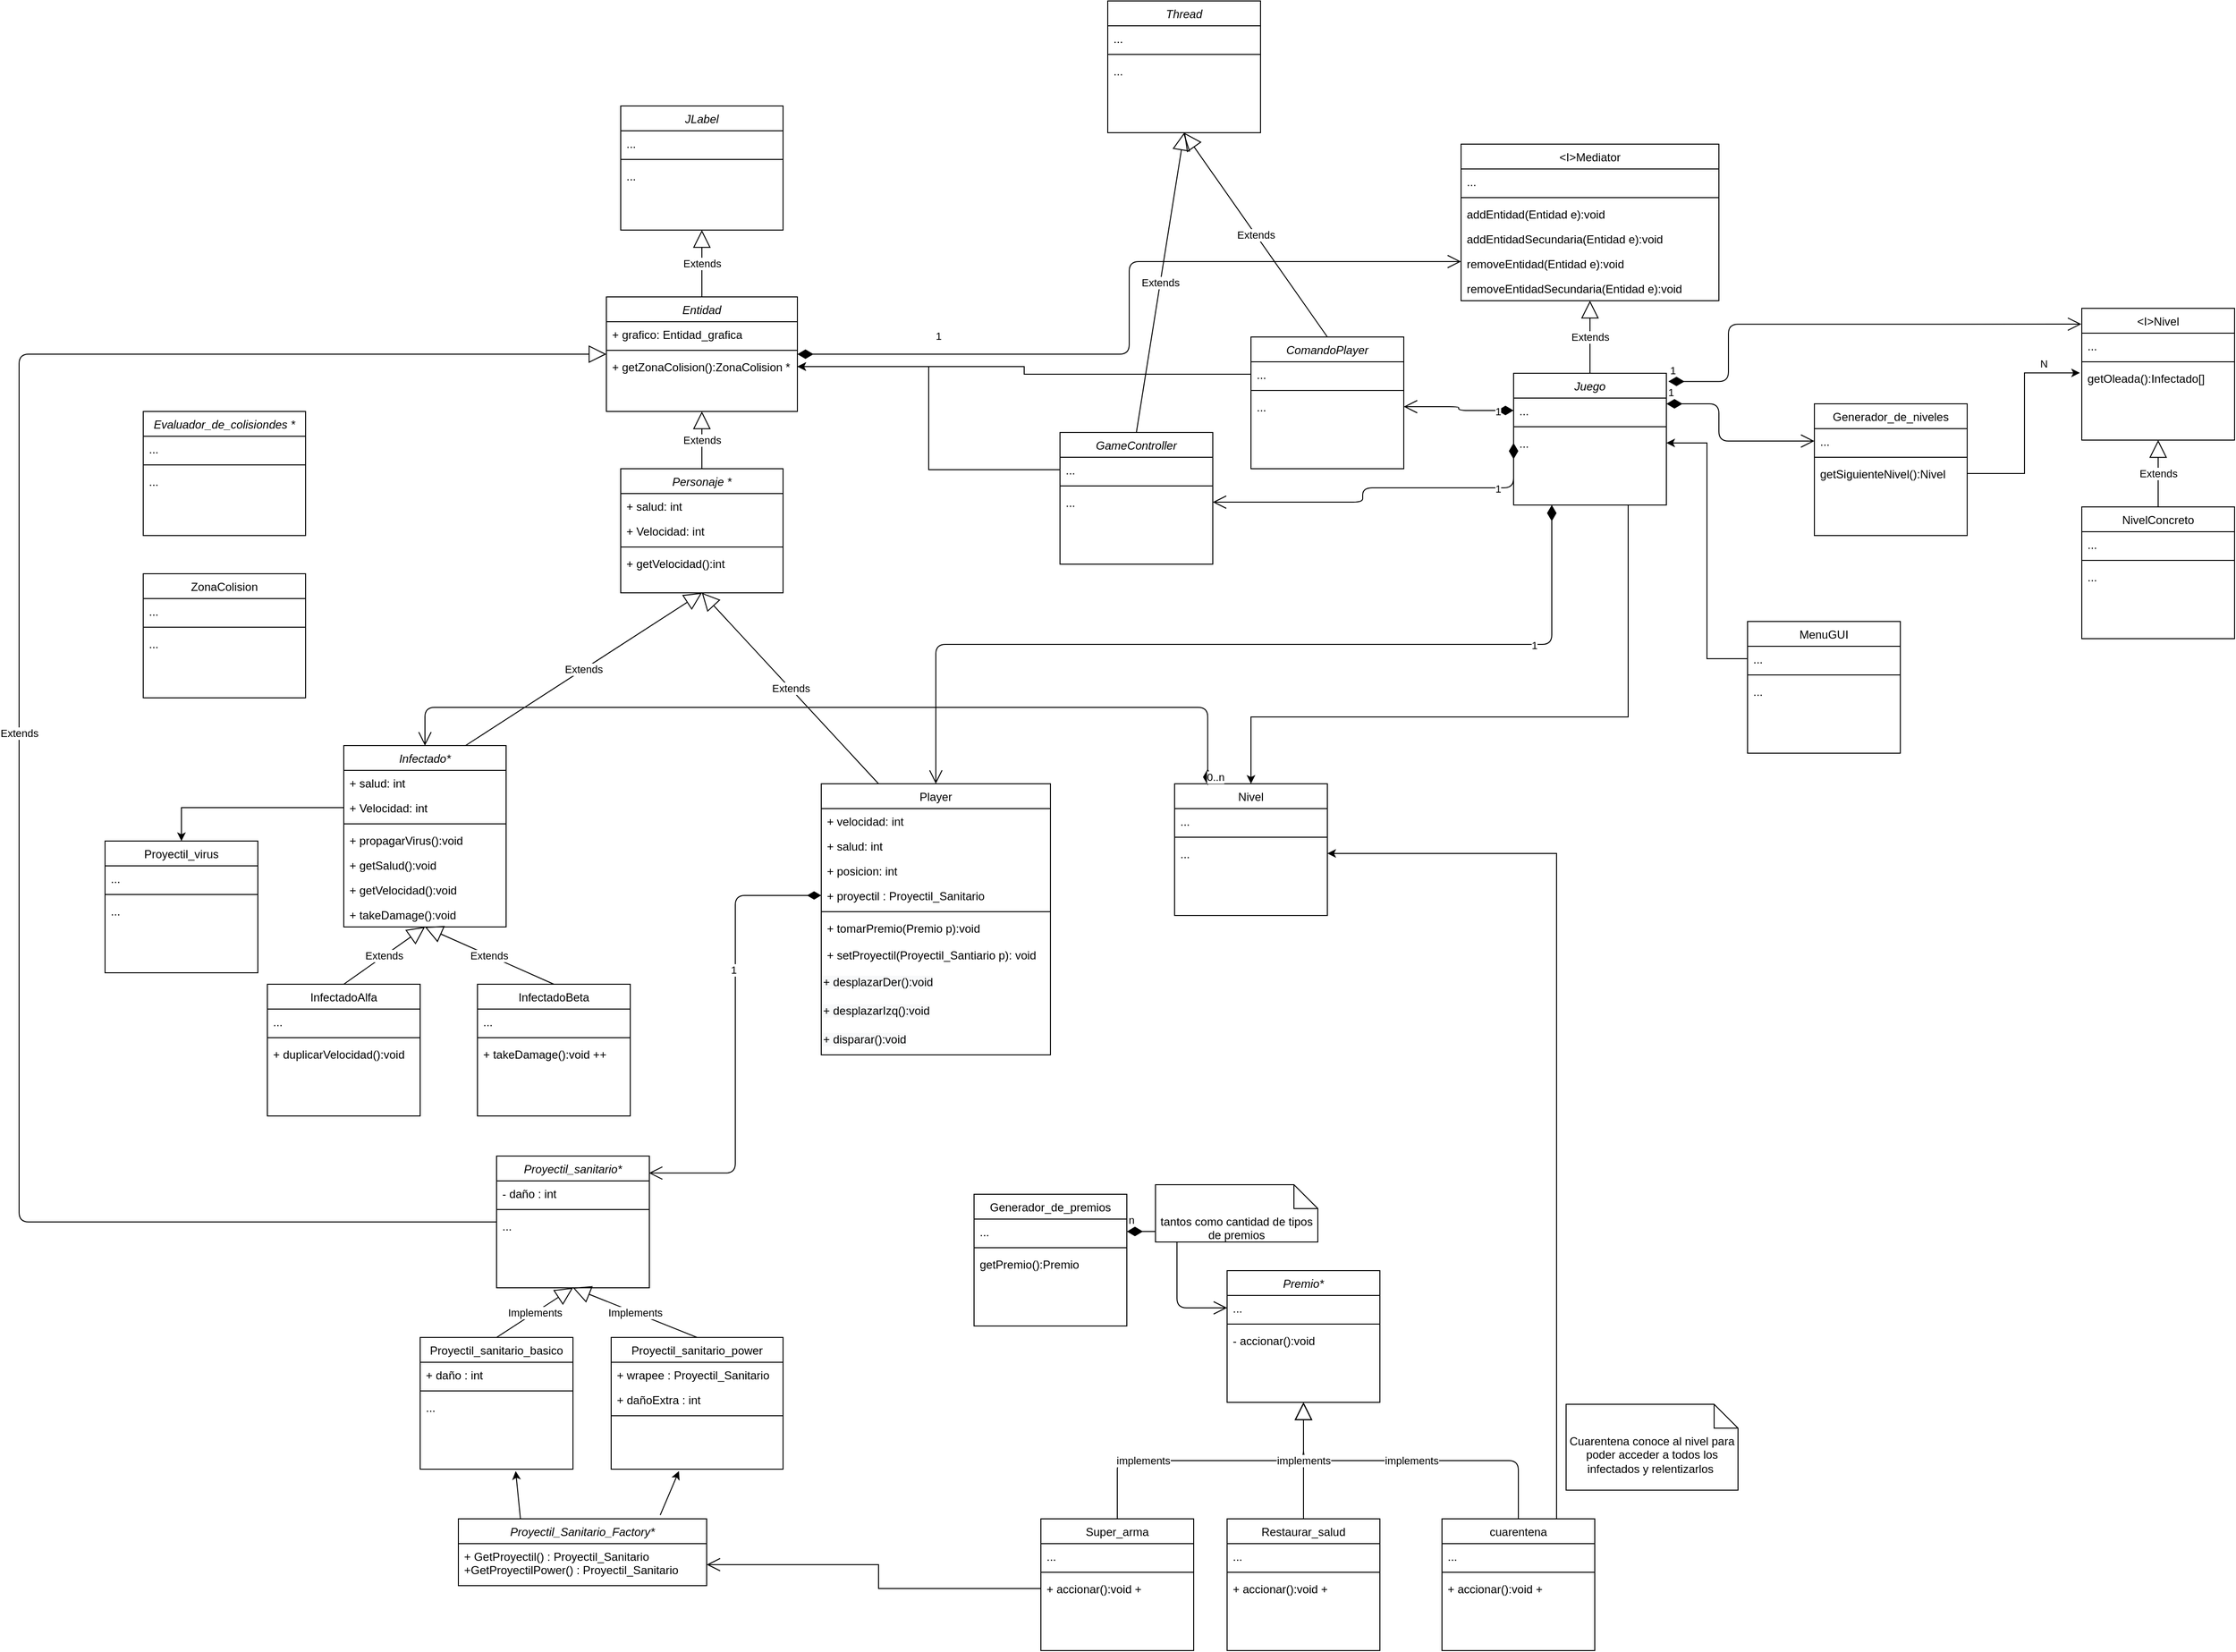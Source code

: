 <mxfile version="13.10.1" type="device"><diagram id="C5RBs43oDa-KdzZeNtuy" name="Page-1"><mxGraphModel dx="3006" dy="1979" grid="1" gridSize="10" guides="1" tooltips="1" connect="1" arrows="1" fold="1" page="1" pageScale="1" pageWidth="827" pageHeight="1169" math="0" shadow="0"><root><mxCell id="WIyWlLk6GJQsqaUBKTNV-0"/><mxCell id="WIyWlLk6GJQsqaUBKTNV-1" parent="WIyWlLk6GJQsqaUBKTNV-0"/><mxCell id="zkfFHV4jXpPFQw0GAbJ--0" value="Nivel" style="swimlane;fontStyle=0;align=center;verticalAlign=top;childLayout=stackLayout;horizontal=1;startSize=26;horizontalStack=0;resizeParent=1;resizeLast=0;collapsible=1;marginBottom=0;rounded=0;shadow=0;strokeWidth=1;" parent="WIyWlLk6GJQsqaUBKTNV-1" vertex="1"><mxGeometry x="30" y="230" width="160" height="138" as="geometry"><mxRectangle x="230" y="140" width="160" height="26" as="alternateBounds"/></mxGeometry></mxCell><mxCell id="zkfFHV4jXpPFQw0GAbJ--1" value="..." style="text;align=left;verticalAlign=top;spacingLeft=4;spacingRight=4;overflow=hidden;rotatable=0;points=[[0,0.5],[1,0.5]];portConstraint=eastwest;" parent="zkfFHV4jXpPFQw0GAbJ--0" vertex="1"><mxGeometry y="26" width="160" height="26" as="geometry"/></mxCell><mxCell id="zkfFHV4jXpPFQw0GAbJ--4" value="" style="line;html=1;strokeWidth=1;align=left;verticalAlign=middle;spacingTop=-1;spacingLeft=3;spacingRight=3;rotatable=0;labelPosition=right;points=[];portConstraint=eastwest;" parent="zkfFHV4jXpPFQw0GAbJ--0" vertex="1"><mxGeometry y="52" width="160" height="8" as="geometry"/></mxCell><mxCell id="zkfFHV4jXpPFQw0GAbJ--5" value="..." style="text;align=left;verticalAlign=top;spacingLeft=4;spacingRight=4;overflow=hidden;rotatable=0;points=[[0,0.5],[1,0.5]];portConstraint=eastwest;" parent="zkfFHV4jXpPFQw0GAbJ--0" vertex="1"><mxGeometry y="60" width="160" height="26" as="geometry"/></mxCell><mxCell id="W3tgVCBDh8bbt_r1C4qq-0" value="MenuGUI" style="swimlane;fontStyle=0;align=center;verticalAlign=top;childLayout=stackLayout;horizontal=1;startSize=26;horizontalStack=0;resizeParent=1;resizeLast=0;collapsible=1;marginBottom=0;rounded=0;shadow=0;strokeWidth=1;" parent="WIyWlLk6GJQsqaUBKTNV-1" vertex="1"><mxGeometry x="630" y="60" width="160" height="138" as="geometry"><mxRectangle x="230" y="140" width="160" height="26" as="alternateBounds"/></mxGeometry></mxCell><mxCell id="W3tgVCBDh8bbt_r1C4qq-1" value="..." style="text;align=left;verticalAlign=top;spacingLeft=4;spacingRight=4;overflow=hidden;rotatable=0;points=[[0,0.5],[1,0.5]];portConstraint=eastwest;" parent="W3tgVCBDh8bbt_r1C4qq-0" vertex="1"><mxGeometry y="26" width="160" height="26" as="geometry"/></mxCell><mxCell id="W3tgVCBDh8bbt_r1C4qq-2" value="" style="line;html=1;strokeWidth=1;align=left;verticalAlign=middle;spacingTop=-1;spacingLeft=3;spacingRight=3;rotatable=0;labelPosition=right;points=[];portConstraint=eastwest;" parent="W3tgVCBDh8bbt_r1C4qq-0" vertex="1"><mxGeometry y="52" width="160" height="8" as="geometry"/></mxCell><mxCell id="W3tgVCBDh8bbt_r1C4qq-3" value="..." style="text;align=left;verticalAlign=top;spacingLeft=4;spacingRight=4;overflow=hidden;rotatable=0;points=[[0,0.5],[1,0.5]];portConstraint=eastwest;" parent="W3tgVCBDh8bbt_r1C4qq-0" vertex="1"><mxGeometry y="60" width="160" height="26" as="geometry"/></mxCell><mxCell id="W3tgVCBDh8bbt_r1C4qq-4" value="Infectado*" style="swimlane;fontStyle=2;align=center;verticalAlign=top;childLayout=stackLayout;horizontal=1;startSize=26;horizontalStack=0;resizeParent=1;resizeLast=0;collapsible=1;marginBottom=0;rounded=0;shadow=0;strokeWidth=1;" parent="WIyWlLk6GJQsqaUBKTNV-1" vertex="1"><mxGeometry x="-840" y="190" width="170" height="190" as="geometry"><mxRectangle x="230" y="140" width="160" height="26" as="alternateBounds"/></mxGeometry></mxCell><mxCell id="W3tgVCBDh8bbt_r1C4qq-5" value="+ salud: int" style="text;align=left;verticalAlign=top;spacingLeft=4;spacingRight=4;overflow=hidden;rotatable=0;points=[[0,0.5],[1,0.5]];portConstraint=eastwest;" parent="W3tgVCBDh8bbt_r1C4qq-4" vertex="1"><mxGeometry y="26" width="170" height="26" as="geometry"/></mxCell><mxCell id="W3tgVCBDh8bbt_r1C4qq-21" value="+ Velocidad: int" style="text;align=left;verticalAlign=top;spacingLeft=4;spacingRight=4;overflow=hidden;rotatable=0;points=[[0,0.5],[1,0.5]];portConstraint=eastwest;" parent="W3tgVCBDh8bbt_r1C4qq-4" vertex="1"><mxGeometry y="52" width="170" height="26" as="geometry"/></mxCell><mxCell id="W3tgVCBDh8bbt_r1C4qq-6" value="" style="line;html=1;strokeWidth=1;align=left;verticalAlign=middle;spacingTop=-1;spacingLeft=3;spacingRight=3;rotatable=0;labelPosition=right;points=[];portConstraint=eastwest;" parent="W3tgVCBDh8bbt_r1C4qq-4" vertex="1"><mxGeometry y="78" width="170" height="8" as="geometry"/></mxCell><mxCell id="W3tgVCBDh8bbt_r1C4qq-20" value="+ propagarVirus():void" style="text;align=left;verticalAlign=top;spacingLeft=4;spacingRight=4;overflow=hidden;rotatable=0;points=[[0,0.5],[1,0.5]];portConstraint=eastwest;" parent="W3tgVCBDh8bbt_r1C4qq-4" vertex="1"><mxGeometry y="86" width="170" height="26" as="geometry"/></mxCell><mxCell id="W3tgVCBDh8bbt_r1C4qq-22" value="+ getSalud():void" style="text;align=left;verticalAlign=top;spacingLeft=4;spacingRight=4;overflow=hidden;rotatable=0;points=[[0,0.5],[1,0.5]];portConstraint=eastwest;" parent="W3tgVCBDh8bbt_r1C4qq-4" vertex="1"><mxGeometry y="112" width="170" height="26" as="geometry"/></mxCell><mxCell id="W3tgVCBDh8bbt_r1C4qq-23" value="+ getVelocidad():void" style="text;align=left;verticalAlign=top;spacingLeft=4;spacingRight=4;overflow=hidden;rotatable=0;points=[[0,0.5],[1,0.5]];portConstraint=eastwest;" parent="W3tgVCBDh8bbt_r1C4qq-4" vertex="1"><mxGeometry y="138" width="170" height="26" as="geometry"/></mxCell><mxCell id="W3tgVCBDh8bbt_r1C4qq-25" value="+ takeDamage():void" style="text;align=left;verticalAlign=top;spacingLeft=4;spacingRight=4;overflow=hidden;rotatable=0;points=[[0,0.5],[1,0.5]];portConstraint=eastwest;" parent="W3tgVCBDh8bbt_r1C4qq-4" vertex="1"><mxGeometry y="164" width="170" height="26" as="geometry"/></mxCell><mxCell id="W3tgVCBDh8bbt_r1C4qq-8" value="InfectadoAlfa" style="swimlane;fontStyle=0;align=center;verticalAlign=top;childLayout=stackLayout;horizontal=1;startSize=26;horizontalStack=0;resizeParent=1;resizeLast=0;collapsible=1;marginBottom=0;rounded=0;shadow=0;strokeWidth=1;" parent="WIyWlLk6GJQsqaUBKTNV-1" vertex="1"><mxGeometry x="-920" y="440" width="160" height="138" as="geometry"><mxRectangle x="230" y="140" width="160" height="26" as="alternateBounds"/></mxGeometry></mxCell><mxCell id="W3tgVCBDh8bbt_r1C4qq-9" value="..." style="text;align=left;verticalAlign=top;spacingLeft=4;spacingRight=4;overflow=hidden;rotatable=0;points=[[0,0.5],[1,0.5]];portConstraint=eastwest;" parent="W3tgVCBDh8bbt_r1C4qq-8" vertex="1"><mxGeometry y="26" width="160" height="26" as="geometry"/></mxCell><mxCell id="W3tgVCBDh8bbt_r1C4qq-10" value="" style="line;html=1;strokeWidth=1;align=left;verticalAlign=middle;spacingTop=-1;spacingLeft=3;spacingRight=3;rotatable=0;labelPosition=right;points=[];portConstraint=eastwest;" parent="W3tgVCBDh8bbt_r1C4qq-8" vertex="1"><mxGeometry y="52" width="160" height="8" as="geometry"/></mxCell><mxCell id="W3tgVCBDh8bbt_r1C4qq-11" value="+ duplicarVelocidad():void" style="text;align=left;verticalAlign=top;spacingLeft=4;spacingRight=4;overflow=hidden;rotatable=0;points=[[0,0.5],[1,0.5]];portConstraint=eastwest;" parent="W3tgVCBDh8bbt_r1C4qq-8" vertex="1"><mxGeometry y="60" width="160" height="26" as="geometry"/></mxCell><mxCell id="W3tgVCBDh8bbt_r1C4qq-12" value="Extends" style="endArrow=block;endSize=16;endFill=0;html=1;exitX=0.5;exitY=0;exitDx=0;exitDy=0;entryX=0.5;entryY=1;entryDx=0;entryDy=0;" parent="WIyWlLk6GJQsqaUBKTNV-1" source="W3tgVCBDh8bbt_r1C4qq-8" target="W3tgVCBDh8bbt_r1C4qq-4" edge="1"><mxGeometry width="160" relative="1" as="geometry"><mxPoint x="-900" y="450" as="sourcePoint"/><mxPoint x="-740" y="450" as="targetPoint"/></mxGeometry></mxCell><mxCell id="W3tgVCBDh8bbt_r1C4qq-13" value="InfectadoBeta" style="swimlane;fontStyle=0;align=center;verticalAlign=top;childLayout=stackLayout;horizontal=1;startSize=26;horizontalStack=0;resizeParent=1;resizeLast=0;collapsible=1;marginBottom=0;rounded=0;shadow=0;strokeWidth=1;" parent="WIyWlLk6GJQsqaUBKTNV-1" vertex="1"><mxGeometry x="-700" y="440" width="160" height="138" as="geometry"><mxRectangle x="230" y="140" width="160" height="26" as="alternateBounds"/></mxGeometry></mxCell><mxCell id="W3tgVCBDh8bbt_r1C4qq-14" value="..." style="text;align=left;verticalAlign=top;spacingLeft=4;spacingRight=4;overflow=hidden;rotatable=0;points=[[0,0.5],[1,0.5]];portConstraint=eastwest;" parent="W3tgVCBDh8bbt_r1C4qq-13" vertex="1"><mxGeometry y="26" width="160" height="26" as="geometry"/></mxCell><mxCell id="W3tgVCBDh8bbt_r1C4qq-15" value="" style="line;html=1;strokeWidth=1;align=left;verticalAlign=middle;spacingTop=-1;spacingLeft=3;spacingRight=3;rotatable=0;labelPosition=right;points=[];portConstraint=eastwest;" parent="W3tgVCBDh8bbt_r1C4qq-13" vertex="1"><mxGeometry y="52" width="160" height="8" as="geometry"/></mxCell><mxCell id="W3tgVCBDh8bbt_r1C4qq-26" value="+ takeDamage():void ++" style="text;align=left;verticalAlign=top;spacingLeft=4;spacingRight=4;overflow=hidden;rotatable=0;points=[[0,0.5],[1,0.5]];portConstraint=eastwest;" parent="W3tgVCBDh8bbt_r1C4qq-13" vertex="1"><mxGeometry y="60" width="160" height="26" as="geometry"/></mxCell><mxCell id="W3tgVCBDh8bbt_r1C4qq-18" value="Extends" style="endArrow=block;endSize=16;endFill=0;html=1;exitX=0.5;exitY=0;exitDx=0;exitDy=0;entryX=0.5;entryY=1;entryDx=0;entryDy=0;" parent="WIyWlLk6GJQsqaUBKTNV-1" source="W3tgVCBDh8bbt_r1C4qq-13" target="W3tgVCBDh8bbt_r1C4qq-4" edge="1"><mxGeometry width="160" relative="1" as="geometry"><mxPoint x="-830" y="450" as="sourcePoint"/><mxPoint x="-600" y="300" as="targetPoint"/></mxGeometry></mxCell><mxCell id="W3tgVCBDh8bbt_r1C4qq-19" value="0..n" style="endArrow=open;html=1;endSize=12;startArrow=diamondThin;startSize=14;startFill=1;edgeStyle=orthogonalEdgeStyle;align=left;verticalAlign=bottom;exitX=0.217;exitY=0.011;exitDx=0;exitDy=0;exitPerimeter=0;" parent="WIyWlLk6GJQsqaUBKTNV-1" source="zkfFHV4jXpPFQw0GAbJ--0" target="W3tgVCBDh8bbt_r1C4qq-4" edge="1"><mxGeometry x="-1" y="3" relative="1" as="geometry"><mxPoint x="100" y="380" as="sourcePoint"/><mxPoint x="260" y="380" as="targetPoint"/><Array as="points"><mxPoint x="65" y="150"/><mxPoint x="-755" y="150"/></Array></mxGeometry></mxCell><mxCell id="W3tgVCBDh8bbt_r1C4qq-28" value="Player" style="swimlane;fontStyle=0;align=center;verticalAlign=top;childLayout=stackLayout;horizontal=1;startSize=26;horizontalStack=0;resizeParent=1;resizeLast=0;collapsible=1;marginBottom=0;rounded=0;shadow=0;strokeWidth=1;" parent="WIyWlLk6GJQsqaUBKTNV-1" vertex="1"><mxGeometry x="-340" y="230" width="240" height="284" as="geometry"><mxRectangle x="230" y="140" width="160" height="26" as="alternateBounds"/></mxGeometry></mxCell><mxCell id="W3tgVCBDh8bbt_r1C4qq-54" value="+ velocidad: int" style="text;align=left;verticalAlign=top;spacingLeft=4;spacingRight=4;overflow=hidden;rotatable=0;points=[[0,0.5],[1,0.5]];portConstraint=eastwest;" parent="W3tgVCBDh8bbt_r1C4qq-28" vertex="1"><mxGeometry y="26" width="240" height="26" as="geometry"/></mxCell><mxCell id="W3tgVCBDh8bbt_r1C4qq-29" value="+ salud: int" style="text;align=left;verticalAlign=top;spacingLeft=4;spacingRight=4;overflow=hidden;rotatable=0;points=[[0,0.5],[1,0.5]];portConstraint=eastwest;" parent="W3tgVCBDh8bbt_r1C4qq-28" vertex="1"><mxGeometry y="52" width="240" height="26" as="geometry"/></mxCell><mxCell id="W3tgVCBDh8bbt_r1C4qq-95" value="+ posicion: int" style="text;align=left;verticalAlign=top;spacingLeft=4;spacingRight=4;overflow=hidden;rotatable=0;points=[[0,0.5],[1,0.5]];portConstraint=eastwest;" parent="W3tgVCBDh8bbt_r1C4qq-28" vertex="1"><mxGeometry y="78" width="240" height="26" as="geometry"/></mxCell><mxCell id="y23mYJYSu1x8kUyQ2OFH-6" value="+ proyectil : Proyectil_Sanitario" style="text;align=left;verticalAlign=top;spacingLeft=4;spacingRight=4;overflow=hidden;rotatable=0;points=[[0,0.5],[1,0.5]];portConstraint=eastwest;" parent="W3tgVCBDh8bbt_r1C4qq-28" vertex="1"><mxGeometry y="104" width="240" height="26" as="geometry"/></mxCell><mxCell id="W3tgVCBDh8bbt_r1C4qq-30" value="" style="line;html=1;strokeWidth=1;align=left;verticalAlign=middle;spacingTop=-1;spacingLeft=3;spacingRight=3;rotatable=0;labelPosition=right;points=[];portConstraint=eastwest;" parent="W3tgVCBDh8bbt_r1C4qq-28" vertex="1"><mxGeometry y="130" width="240" height="8" as="geometry"/></mxCell><mxCell id="W3tgVCBDh8bbt_r1C4qq-31" value="+ tomarPremio(Premio p):void&#10;" style="text;align=left;verticalAlign=top;spacingLeft=4;spacingRight=4;overflow=hidden;rotatable=0;points=[[0,0.5],[1,0.5]];portConstraint=eastwest;" parent="W3tgVCBDh8bbt_r1C4qq-28" vertex="1"><mxGeometry y="138" width="240" height="28" as="geometry"/></mxCell><mxCell id="y23mYJYSu1x8kUyQ2OFH-17" value="+ setProyectil(Proyectil_Santiario p): void" style="text;align=left;verticalAlign=top;spacingLeft=4;spacingRight=4;overflow=hidden;rotatable=0;points=[[0,0.5],[1,0.5]];portConstraint=eastwest;" parent="W3tgVCBDh8bbt_r1C4qq-28" vertex="1"><mxGeometry y="166" width="240" height="28" as="geometry"/></mxCell><mxCell id="W3tgVCBDh8bbt_r1C4qq-97" value="&lt;span style=&quot;color: rgb(0 , 0 , 0) ; font-family: &amp;#34;helvetica&amp;#34; ; font-size: 12px ; font-style: normal ; font-weight: 400 ; letter-spacing: normal ; text-align: left ; text-indent: 0px ; text-transform: none ; word-spacing: 0px ; background-color: rgb(248 , 249 , 250) ; display: inline ; float: none&quot;&gt;+ desplazarDer():void&lt;/span&gt;" style="text;whiteSpace=wrap;html=1;" parent="W3tgVCBDh8bbt_r1C4qq-28" vertex="1"><mxGeometry y="194" width="240" height="30" as="geometry"/></mxCell><mxCell id="W3tgVCBDh8bbt_r1C4qq-96" value="&lt;meta charset=&quot;utf-8&quot;&gt;&lt;span style=&quot;color: rgb(0, 0, 0); font-family: helvetica; font-size: 12px; font-style: normal; font-weight: 400; letter-spacing: normal; text-align: left; text-indent: 0px; text-transform: none; word-spacing: 0px; background-color: rgb(248, 249, 250); display: inline; float: none;&quot;&gt;+ desplazarIzq():void&lt;/span&gt;" style="text;whiteSpace=wrap;html=1;" parent="W3tgVCBDh8bbt_r1C4qq-28" vertex="1"><mxGeometry y="224" width="240" height="30" as="geometry"/></mxCell><mxCell id="W3tgVCBDh8bbt_r1C4qq-98" value="&lt;span style=&quot;color: rgb(0 , 0 , 0) ; font-family: &amp;#34;helvetica&amp;#34; ; font-size: 12px ; font-style: normal ; font-weight: 400 ; letter-spacing: normal ; text-align: left ; text-indent: 0px ; text-transform: none ; word-spacing: 0px ; background-color: rgb(248 , 249 , 250) ; display: inline ; float: none&quot;&gt;+ disparar():void&lt;/span&gt;" style="text;whiteSpace=wrap;html=1;" parent="W3tgVCBDh8bbt_r1C4qq-28" vertex="1"><mxGeometry y="254" width="240" height="30" as="geometry"/></mxCell><mxCell id="W3tgVCBDh8bbt_r1C4qq-32" value="Proyectil_virus" style="swimlane;fontStyle=0;align=center;verticalAlign=top;childLayout=stackLayout;horizontal=1;startSize=26;horizontalStack=0;resizeParent=1;resizeLast=0;collapsible=1;marginBottom=0;rounded=0;shadow=0;strokeWidth=1;" parent="WIyWlLk6GJQsqaUBKTNV-1" vertex="1"><mxGeometry x="-1090" y="290" width="160" height="138" as="geometry"><mxRectangle x="230" y="140" width="160" height="26" as="alternateBounds"/></mxGeometry></mxCell><mxCell id="W3tgVCBDh8bbt_r1C4qq-33" value="..." style="text;align=left;verticalAlign=top;spacingLeft=4;spacingRight=4;overflow=hidden;rotatable=0;points=[[0,0.5],[1,0.5]];portConstraint=eastwest;" parent="W3tgVCBDh8bbt_r1C4qq-32" vertex="1"><mxGeometry y="26" width="160" height="26" as="geometry"/></mxCell><mxCell id="W3tgVCBDh8bbt_r1C4qq-34" value="" style="line;html=1;strokeWidth=1;align=left;verticalAlign=middle;spacingTop=-1;spacingLeft=3;spacingRight=3;rotatable=0;labelPosition=right;points=[];portConstraint=eastwest;" parent="W3tgVCBDh8bbt_r1C4qq-32" vertex="1"><mxGeometry y="52" width="160" height="8" as="geometry"/></mxCell><mxCell id="W3tgVCBDh8bbt_r1C4qq-35" value="..." style="text;align=left;verticalAlign=top;spacingLeft=4;spacingRight=4;overflow=hidden;rotatable=0;points=[[0,0.5],[1,0.5]];portConstraint=eastwest;" parent="W3tgVCBDh8bbt_r1C4qq-32" vertex="1"><mxGeometry y="60" width="160" height="26" as="geometry"/></mxCell><mxCell id="W3tgVCBDh8bbt_r1C4qq-37" style="edgeStyle=orthogonalEdgeStyle;rounded=0;orthogonalLoop=1;jettySize=auto;html=1;" parent="WIyWlLk6GJQsqaUBKTNV-1" source="W3tgVCBDh8bbt_r1C4qq-21" target="W3tgVCBDh8bbt_r1C4qq-32" edge="1"><mxGeometry relative="1" as="geometry"/></mxCell><mxCell id="W3tgVCBDh8bbt_r1C4qq-38" value="Proyectil_sanitario*" style="swimlane;fontStyle=2;align=center;verticalAlign=top;childLayout=stackLayout;horizontal=1;startSize=26;horizontalStack=0;resizeParent=1;resizeLast=0;collapsible=1;marginBottom=0;rounded=0;shadow=0;strokeWidth=1;" parent="WIyWlLk6GJQsqaUBKTNV-1" vertex="1"><mxGeometry x="-680" y="620" width="160" height="138" as="geometry"><mxRectangle x="230" y="140" width="160" height="26" as="alternateBounds"/></mxGeometry></mxCell><mxCell id="W3tgVCBDh8bbt_r1C4qq-39" value="- daño : int" style="text;align=left;verticalAlign=top;spacingLeft=4;spacingRight=4;overflow=hidden;rotatable=0;points=[[0,0.5],[1,0.5]];portConstraint=eastwest;" parent="W3tgVCBDh8bbt_r1C4qq-38" vertex="1"><mxGeometry y="26" width="160" height="26" as="geometry"/></mxCell><mxCell id="W3tgVCBDh8bbt_r1C4qq-40" value="" style="line;html=1;strokeWidth=1;align=left;verticalAlign=middle;spacingTop=-1;spacingLeft=3;spacingRight=3;rotatable=0;labelPosition=right;points=[];portConstraint=eastwest;" parent="W3tgVCBDh8bbt_r1C4qq-38" vertex="1"><mxGeometry y="52" width="160" height="8" as="geometry"/></mxCell><mxCell id="W3tgVCBDh8bbt_r1C4qq-41" value="..." style="text;align=left;verticalAlign=top;spacingLeft=4;spacingRight=4;overflow=hidden;rotatable=0;points=[[0,0.5],[1,0.5]];portConstraint=eastwest;" parent="W3tgVCBDh8bbt_r1C4qq-38" vertex="1"><mxGeometry y="60" width="160" height="26" as="geometry"/></mxCell><mxCell id="W3tgVCBDh8bbt_r1C4qq-43" value="Proyectil_sanitario_basico" style="swimlane;fontStyle=0;align=center;verticalAlign=top;childLayout=stackLayout;horizontal=1;startSize=26;horizontalStack=0;resizeParent=1;resizeLast=0;collapsible=1;marginBottom=0;rounded=0;shadow=0;strokeWidth=1;" parent="WIyWlLk6GJQsqaUBKTNV-1" vertex="1"><mxGeometry x="-760" y="810" width="160" height="138" as="geometry"><mxRectangle x="230" y="140" width="160" height="26" as="alternateBounds"/></mxGeometry></mxCell><mxCell id="W3tgVCBDh8bbt_r1C4qq-44" value="+ daño : int" style="text;align=left;verticalAlign=top;spacingLeft=4;spacingRight=4;overflow=hidden;rotatable=0;points=[[0,0.5],[1,0.5]];portConstraint=eastwest;" parent="W3tgVCBDh8bbt_r1C4qq-43" vertex="1"><mxGeometry y="26" width="160" height="26" as="geometry"/></mxCell><mxCell id="W3tgVCBDh8bbt_r1C4qq-45" value="" style="line;html=1;strokeWidth=1;align=left;verticalAlign=middle;spacingTop=-1;spacingLeft=3;spacingRight=3;rotatable=0;labelPosition=right;points=[];portConstraint=eastwest;" parent="W3tgVCBDh8bbt_r1C4qq-43" vertex="1"><mxGeometry y="52" width="160" height="8" as="geometry"/></mxCell><mxCell id="W3tgVCBDh8bbt_r1C4qq-46" value="..." style="text;align=left;verticalAlign=top;spacingLeft=4;spacingRight=4;overflow=hidden;rotatable=0;points=[[0,0.5],[1,0.5]];portConstraint=eastwest;" parent="W3tgVCBDh8bbt_r1C4qq-43" vertex="1"><mxGeometry y="60" width="160" height="26" as="geometry"/></mxCell><mxCell id="W3tgVCBDh8bbt_r1C4qq-47" value="Proyectil_sanitario_power" style="swimlane;fontStyle=0;align=center;verticalAlign=top;childLayout=stackLayout;horizontal=1;startSize=26;horizontalStack=0;resizeParent=1;resizeLast=0;collapsible=1;marginBottom=0;rounded=0;shadow=0;strokeWidth=1;" parent="WIyWlLk6GJQsqaUBKTNV-1" vertex="1"><mxGeometry x="-560" y="810" width="180" height="138" as="geometry"><mxRectangle x="230" y="140" width="160" height="26" as="alternateBounds"/></mxGeometry></mxCell><mxCell id="W3tgVCBDh8bbt_r1C4qq-48" value="+ wrapee : Proyectil_Sanitario" style="text;align=left;verticalAlign=top;spacingLeft=4;spacingRight=4;overflow=hidden;rotatable=0;points=[[0,0.5],[1,0.5]];portConstraint=eastwest;" parent="W3tgVCBDh8bbt_r1C4qq-47" vertex="1"><mxGeometry y="26" width="180" height="26" as="geometry"/></mxCell><mxCell id="W3tgVCBDh8bbt_r1C4qq-50" value="+ dañoExtra : int" style="text;align=left;verticalAlign=top;spacingLeft=4;spacingRight=4;overflow=hidden;rotatable=0;points=[[0,0.5],[1,0.5]];portConstraint=eastwest;" parent="W3tgVCBDh8bbt_r1C4qq-47" vertex="1"><mxGeometry y="52" width="180" height="26" as="geometry"/></mxCell><mxCell id="W3tgVCBDh8bbt_r1C4qq-49" value="" style="line;html=1;strokeWidth=1;align=left;verticalAlign=middle;spacingTop=-1;spacingLeft=3;spacingRight=3;rotatable=0;labelPosition=right;points=[];portConstraint=eastwest;" parent="W3tgVCBDh8bbt_r1C4qq-47" vertex="1"><mxGeometry y="78" width="180" height="8" as="geometry"/></mxCell><mxCell id="W3tgVCBDh8bbt_r1C4qq-51" value="Implements" style="endArrow=block;endSize=16;endFill=0;html=1;exitX=0.5;exitY=0;exitDx=0;exitDy=0;entryX=0.5;entryY=1;entryDx=0;entryDy=0;" parent="WIyWlLk6GJQsqaUBKTNV-1" source="W3tgVCBDh8bbt_r1C4qq-47" target="W3tgVCBDh8bbt_r1C4qq-38" edge="1"><mxGeometry width="160" relative="1" as="geometry"><mxPoint x="-480" y="840" as="sourcePoint"/><mxPoint x="-320" y="840" as="targetPoint"/></mxGeometry></mxCell><mxCell id="W3tgVCBDh8bbt_r1C4qq-52" value="Implements" style="endArrow=block;endSize=16;endFill=0;html=1;exitX=0.5;exitY=0;exitDx=0;exitDy=0;entryX=0.5;entryY=1;entryDx=0;entryDy=0;" parent="WIyWlLk6GJQsqaUBKTNV-1" source="W3tgVCBDh8bbt_r1C4qq-43" target="W3tgVCBDh8bbt_r1C4qq-38" edge="1"><mxGeometry width="160" relative="1" as="geometry"><mxPoint x="-480" y="820" as="sourcePoint"/><mxPoint x="-490" y="1030" as="targetPoint"/></mxGeometry></mxCell><mxCell id="W3tgVCBDh8bbt_r1C4qq-55" value="1" style="endArrow=open;html=1;endSize=12;startArrow=diamondThin;startSize=14;startFill=1;edgeStyle=orthogonalEdgeStyle;align=left;verticalAlign=bottom;exitX=0.25;exitY=1;exitDx=0;exitDy=0;entryX=0.5;entryY=0;entryDx=0;entryDy=0;" parent="WIyWlLk6GJQsqaUBKTNV-1" source="W3tgVCBDh8bbt_r1C4qq-90" target="W3tgVCBDh8bbt_r1C4qq-28" edge="1"><mxGeometry x="-0.639" y="10" relative="1" as="geometry"><mxPoint x="110" y="169" as="sourcePoint"/><mxPoint x="250" y="169" as="targetPoint"/><mxPoint as="offset"/></mxGeometry></mxCell><mxCell id="W3tgVCBDh8bbt_r1C4qq-57" style="edgeStyle=orthogonalEdgeStyle;rounded=0;orthogonalLoop=1;jettySize=auto;html=1;entryX=1;entryY=0.5;entryDx=0;entryDy=0;" parent="WIyWlLk6GJQsqaUBKTNV-1" source="W3tgVCBDh8bbt_r1C4qq-1" target="W3tgVCBDh8bbt_r1C4qq-93" edge="1"><mxGeometry relative="1" as="geometry"/></mxCell><mxCell id="W3tgVCBDh8bbt_r1C4qq-58" value="Premio*" style="swimlane;fontStyle=2;align=center;verticalAlign=top;childLayout=stackLayout;horizontal=1;startSize=26;horizontalStack=0;resizeParent=1;resizeLast=0;collapsible=1;marginBottom=0;rounded=0;shadow=0;strokeWidth=1;" parent="WIyWlLk6GJQsqaUBKTNV-1" vertex="1"><mxGeometry x="85" y="740" width="160" height="138" as="geometry"><mxRectangle x="230" y="140" width="160" height="26" as="alternateBounds"/></mxGeometry></mxCell><mxCell id="W3tgVCBDh8bbt_r1C4qq-59" value="..." style="text;align=left;verticalAlign=top;spacingLeft=4;spacingRight=4;overflow=hidden;rotatable=0;points=[[0,0.5],[1,0.5]];portConstraint=eastwest;" parent="W3tgVCBDh8bbt_r1C4qq-58" vertex="1"><mxGeometry y="26" width="160" height="26" as="geometry"/></mxCell><mxCell id="W3tgVCBDh8bbt_r1C4qq-60" value="" style="line;html=1;strokeWidth=1;align=left;verticalAlign=middle;spacingTop=-1;spacingLeft=3;spacingRight=3;rotatable=0;labelPosition=right;points=[];portConstraint=eastwest;" parent="W3tgVCBDh8bbt_r1C4qq-58" vertex="1"><mxGeometry y="52" width="160" height="8" as="geometry"/></mxCell><mxCell id="W3tgVCBDh8bbt_r1C4qq-61" value="- accionar():void" style="text;align=left;verticalAlign=top;spacingLeft=4;spacingRight=4;overflow=hidden;rotatable=0;points=[[0,0.5],[1,0.5]];portConstraint=eastwest;" parent="W3tgVCBDh8bbt_r1C4qq-58" vertex="1"><mxGeometry y="60" width="160" height="26" as="geometry"/></mxCell><mxCell id="W3tgVCBDh8bbt_r1C4qq-79" style="edgeStyle=orthogonalEdgeStyle;rounded=0;orthogonalLoop=1;jettySize=auto;html=1;exitX=0.75;exitY=0;exitDx=0;exitDy=0;entryX=1;entryY=0.5;entryDx=0;entryDy=0;" parent="WIyWlLk6GJQsqaUBKTNV-1" source="W3tgVCBDh8bbt_r1C4qq-63" target="zkfFHV4jXpPFQw0GAbJ--5" edge="1"><mxGeometry relative="1" as="geometry"/></mxCell><mxCell id="W3tgVCBDh8bbt_r1C4qq-63" value="cuarentena" style="swimlane;fontStyle=0;align=center;verticalAlign=top;childLayout=stackLayout;horizontal=1;startSize=26;horizontalStack=0;resizeParent=1;resizeLast=0;collapsible=1;marginBottom=0;rounded=0;shadow=0;strokeWidth=1;" parent="WIyWlLk6GJQsqaUBKTNV-1" vertex="1"><mxGeometry x="310" y="1000" width="160" height="138" as="geometry"><mxRectangle x="230" y="140" width="160" height="26" as="alternateBounds"/></mxGeometry></mxCell><mxCell id="W3tgVCBDh8bbt_r1C4qq-64" value="..." style="text;align=left;verticalAlign=top;spacingLeft=4;spacingRight=4;overflow=hidden;rotatable=0;points=[[0,0.5],[1,0.5]];portConstraint=eastwest;" parent="W3tgVCBDh8bbt_r1C4qq-63" vertex="1"><mxGeometry y="26" width="160" height="26" as="geometry"/></mxCell><mxCell id="W3tgVCBDh8bbt_r1C4qq-65" value="" style="line;html=1;strokeWidth=1;align=left;verticalAlign=middle;spacingTop=-1;spacingLeft=3;spacingRight=3;rotatable=0;labelPosition=right;points=[];portConstraint=eastwest;" parent="W3tgVCBDh8bbt_r1C4qq-63" vertex="1"><mxGeometry y="52" width="160" height="8" as="geometry"/></mxCell><mxCell id="W3tgVCBDh8bbt_r1C4qq-82" value="+ accionar():void +" style="text;align=left;verticalAlign=top;spacingLeft=4;spacingRight=4;overflow=hidden;rotatable=0;points=[[0,0.5],[1,0.5]];portConstraint=eastwest;" parent="W3tgVCBDh8bbt_r1C4qq-63" vertex="1"><mxGeometry y="60" width="160" height="26" as="geometry"/></mxCell><mxCell id="W3tgVCBDh8bbt_r1C4qq-67" value="implements" style="endArrow=block;endSize=16;endFill=0;html=1;exitX=0.5;exitY=0;exitDx=0;exitDy=0;entryX=0.5;entryY=1;entryDx=0;entryDy=0;edgeStyle=orthogonalEdgeStyle;" parent="WIyWlLk6GJQsqaUBKTNV-1" source="W3tgVCBDh8bbt_r1C4qq-63" target="W3tgVCBDh8bbt_r1C4qq-58" edge="1"><mxGeometry width="160" relative="1" as="geometry"><mxPoint x="55" y="990" as="sourcePoint"/><mxPoint x="-55" y="938" as="targetPoint"/></mxGeometry></mxCell><mxCell id="W3tgVCBDh8bbt_r1C4qq-68" value="Super_arma" style="swimlane;fontStyle=0;align=center;verticalAlign=top;childLayout=stackLayout;horizontal=1;startSize=26;horizontalStack=0;resizeParent=1;resizeLast=0;collapsible=1;marginBottom=0;rounded=0;shadow=0;strokeWidth=1;" parent="WIyWlLk6GJQsqaUBKTNV-1" vertex="1"><mxGeometry x="-110" y="1000" width="160" height="138" as="geometry"><mxRectangle x="230" y="140" width="160" height="26" as="alternateBounds"/></mxGeometry></mxCell><mxCell id="W3tgVCBDh8bbt_r1C4qq-69" value="..." style="text;align=left;verticalAlign=top;spacingLeft=4;spacingRight=4;overflow=hidden;rotatable=0;points=[[0,0.5],[1,0.5]];portConstraint=eastwest;" parent="W3tgVCBDh8bbt_r1C4qq-68" vertex="1"><mxGeometry y="26" width="160" height="26" as="geometry"/></mxCell><mxCell id="W3tgVCBDh8bbt_r1C4qq-70" value="" style="line;html=1;strokeWidth=1;align=left;verticalAlign=middle;spacingTop=-1;spacingLeft=3;spacingRight=3;rotatable=0;labelPosition=right;points=[];portConstraint=eastwest;" parent="W3tgVCBDh8bbt_r1C4qq-68" vertex="1"><mxGeometry y="52" width="160" height="8" as="geometry"/></mxCell><mxCell id="W3tgVCBDh8bbt_r1C4qq-80" value="+ accionar():void +" style="text;align=left;verticalAlign=top;spacingLeft=4;spacingRight=4;overflow=hidden;rotatable=0;points=[[0,0.5],[1,0.5]];portConstraint=eastwest;" parent="W3tgVCBDh8bbt_r1C4qq-68" vertex="1"><mxGeometry y="60" width="160" height="26" as="geometry"/></mxCell><mxCell id="W3tgVCBDh8bbt_r1C4qq-73" value="implements" style="endArrow=block;endSize=16;endFill=0;html=1;exitX=0.5;exitY=0;exitDx=0;exitDy=0;entryX=0.5;entryY=1;entryDx=0;entryDy=0;edgeStyle=orthogonalEdgeStyle;" parent="WIyWlLk6GJQsqaUBKTNV-1" source="W3tgVCBDh8bbt_r1C4qq-68" target="W3tgVCBDh8bbt_r1C4qq-58" edge="1"><mxGeometry x="-0.444" width="160" relative="1" as="geometry"><mxPoint x="245" y="992" as="sourcePoint"/><mxPoint x="350" y="930" as="targetPoint"/><mxPoint as="offset"/></mxGeometry></mxCell><mxCell id="W3tgVCBDh8bbt_r1C4qq-74" value="Restaurar_salud" style="swimlane;fontStyle=0;align=center;verticalAlign=top;childLayout=stackLayout;horizontal=1;startSize=26;horizontalStack=0;resizeParent=1;resizeLast=0;collapsible=1;marginBottom=0;rounded=0;shadow=0;strokeWidth=1;" parent="WIyWlLk6GJQsqaUBKTNV-1" vertex="1"><mxGeometry x="85" y="1000" width="160" height="138" as="geometry"><mxRectangle x="230" y="140" width="160" height="26" as="alternateBounds"/></mxGeometry></mxCell><mxCell id="W3tgVCBDh8bbt_r1C4qq-75" value="..." style="text;align=left;verticalAlign=top;spacingLeft=4;spacingRight=4;overflow=hidden;rotatable=0;points=[[0,0.5],[1,0.5]];portConstraint=eastwest;" parent="W3tgVCBDh8bbt_r1C4qq-74" vertex="1"><mxGeometry y="26" width="160" height="26" as="geometry"/></mxCell><mxCell id="W3tgVCBDh8bbt_r1C4qq-76" value="" style="line;html=1;strokeWidth=1;align=left;verticalAlign=middle;spacingTop=-1;spacingLeft=3;spacingRight=3;rotatable=0;labelPosition=right;points=[];portConstraint=eastwest;" parent="W3tgVCBDh8bbt_r1C4qq-74" vertex="1"><mxGeometry y="52" width="160" height="8" as="geometry"/></mxCell><mxCell id="W3tgVCBDh8bbt_r1C4qq-81" value="+ accionar():void +" style="text;align=left;verticalAlign=top;spacingLeft=4;spacingRight=4;overflow=hidden;rotatable=0;points=[[0,0.5],[1,0.5]];portConstraint=eastwest;" parent="W3tgVCBDh8bbt_r1C4qq-74" vertex="1"><mxGeometry y="60" width="160" height="26" as="geometry"/></mxCell><mxCell id="W3tgVCBDh8bbt_r1C4qq-78" value="implements" style="endArrow=block;endSize=16;endFill=0;html=1;exitX=0.5;exitY=0;exitDx=0;exitDy=0;entryX=0.5;entryY=1;entryDx=0;entryDy=0;edgeStyle=orthogonalEdgeStyle;" parent="WIyWlLk6GJQsqaUBKTNV-1" source="W3tgVCBDh8bbt_r1C4qq-74" target="W3tgVCBDh8bbt_r1C4qq-58" edge="1"><mxGeometry width="160" relative="1" as="geometry"><mxPoint x="70" y="1010" as="sourcePoint"/><mxPoint x="175" y="970" as="targetPoint"/></mxGeometry></mxCell><mxCell id="W3tgVCBDh8bbt_r1C4qq-84" value="Cuarentena conoce al nivel para poder acceder a todos los infectados y relentizarlos&amp;nbsp;" style="shape=note2;boundedLbl=1;whiteSpace=wrap;html=1;size=25;verticalAlign=top;align=center;" parent="WIyWlLk6GJQsqaUBKTNV-1" vertex="1"><mxGeometry x="440" y="880" width="180" height="90" as="geometry"/></mxCell><mxCell id="W3tgVCBDh8bbt_r1C4qq-94" style="edgeStyle=orthogonalEdgeStyle;rounded=0;orthogonalLoop=1;jettySize=auto;html=1;entryX=0.5;entryY=0;entryDx=0;entryDy=0;exitX=0.75;exitY=1;exitDx=0;exitDy=0;" parent="WIyWlLk6GJQsqaUBKTNV-1" source="W3tgVCBDh8bbt_r1C4qq-90" target="zkfFHV4jXpPFQw0GAbJ--0" edge="1"><mxGeometry relative="1" as="geometry"><Array as="points"><mxPoint x="505" y="160"/><mxPoint x="110" y="160"/></Array></mxGeometry></mxCell><mxCell id="W3tgVCBDh8bbt_r1C4qq-90" value="Juego" style="swimlane;fontStyle=2;align=center;verticalAlign=top;childLayout=stackLayout;horizontal=1;startSize=26;horizontalStack=0;resizeParent=1;resizeLast=0;collapsible=1;marginBottom=0;rounded=0;shadow=0;strokeWidth=1;" parent="WIyWlLk6GJQsqaUBKTNV-1" vertex="1"><mxGeometry x="385" y="-200" width="160" height="138" as="geometry"><mxRectangle x="230" y="140" width="160" height="26" as="alternateBounds"/></mxGeometry></mxCell><mxCell id="vZgSuqwsjWoL_0EhdQIp-13" value="1" style="endArrow=open;html=1;endSize=12;startArrow=diamondThin;startSize=14;startFill=1;edgeStyle=orthogonalEdgeStyle;align=left;verticalAlign=bottom;entryX=0;entryY=0.5;entryDx=0;entryDy=0;" edge="1" parent="W3tgVCBDh8bbt_r1C4qq-90" target="vZgSuqwsjWoL_0EhdQIp-10"><mxGeometry x="-1" y="3" relative="1" as="geometry"><mxPoint x="160" y="32" as="sourcePoint"/><mxPoint x="320" y="32" as="targetPoint"/><Array as="points"><mxPoint x="215" y="32"/><mxPoint x="215" y="71"/></Array></mxGeometry></mxCell><mxCell id="W3tgVCBDh8bbt_r1C4qq-91" value="..." style="text;align=left;verticalAlign=top;spacingLeft=4;spacingRight=4;overflow=hidden;rotatable=0;points=[[0,0.5],[1,0.5]];portConstraint=eastwest;" parent="W3tgVCBDh8bbt_r1C4qq-90" vertex="1"><mxGeometry y="26" width="160" height="26" as="geometry"/></mxCell><mxCell id="W3tgVCBDh8bbt_r1C4qq-92" value="" style="line;html=1;strokeWidth=1;align=left;verticalAlign=middle;spacingTop=-1;spacingLeft=3;spacingRight=3;rotatable=0;labelPosition=right;points=[];portConstraint=eastwest;" parent="W3tgVCBDh8bbt_r1C4qq-90" vertex="1"><mxGeometry y="52" width="160" height="8" as="geometry"/></mxCell><mxCell id="W3tgVCBDh8bbt_r1C4qq-93" value="..." style="text;align=left;verticalAlign=top;spacingLeft=4;spacingRight=4;overflow=hidden;rotatable=0;points=[[0,0.5],[1,0.5]];portConstraint=eastwest;" parent="W3tgVCBDh8bbt_r1C4qq-90" vertex="1"><mxGeometry y="60" width="160" height="26" as="geometry"/></mxCell><mxCell id="y23mYJYSu1x8kUyQ2OFH-4" value="" style="group" parent="WIyWlLk6GJQsqaUBKTNV-1" vertex="1" connectable="0"><mxGeometry x="-720" y="1000" width="260" height="70" as="geometry"/></mxCell><mxCell id="y23mYJYSu1x8kUyQ2OFH-0" value="Proyectil_Sanitario_Factory*" style="swimlane;fontStyle=2;align=center;verticalAlign=top;childLayout=stackLayout;horizontal=1;startSize=26;horizontalStack=0;resizeParent=1;resizeLast=0;collapsible=1;marginBottom=0;rounded=0;shadow=0;strokeWidth=1;" parent="y23mYJYSu1x8kUyQ2OFH-4" vertex="1"><mxGeometry width="260" height="70" as="geometry"><mxRectangle x="230" y="140" width="160" height="26" as="alternateBounds"/></mxGeometry></mxCell><mxCell id="y23mYJYSu1x8kUyQ2OFH-1" value="+ GetProyectil() : Proyectil_Sanitario&#10;+GetProyectilPower() : Proyectil_Sanitario" style="text;align=left;verticalAlign=top;spacingLeft=4;spacingRight=4;overflow=hidden;rotatable=0;points=[[0,0.5],[1,0.5]];portConstraint=eastwest;" parent="y23mYJYSu1x8kUyQ2OFH-4" vertex="1"><mxGeometry y="26" width="260" height="44" as="geometry"/></mxCell><mxCell id="y23mYJYSu1x8kUyQ2OFH-9" value="" style="endArrow=classic;html=1;exitX=0.813;exitY=-0.057;exitDx=0;exitDy=0;exitPerimeter=0;" parent="WIyWlLk6GJQsqaUBKTNV-1" source="y23mYJYSu1x8kUyQ2OFH-0" edge="1"><mxGeometry width="50" height="50" relative="1" as="geometry"><mxPoint x="-430" y="800" as="sourcePoint"/><mxPoint x="-489" y="950" as="targetPoint"/></mxGeometry></mxCell><mxCell id="y23mYJYSu1x8kUyQ2OFH-10" value="" style="endArrow=classic;html=1;exitX=0.25;exitY=0;exitDx=0;exitDy=0;" parent="WIyWlLk6GJQsqaUBKTNV-1" source="y23mYJYSu1x8kUyQ2OFH-0" edge="1"><mxGeometry width="50" height="50" relative="1" as="geometry"><mxPoint x="-430" y="800" as="sourcePoint"/><mxPoint x="-660" y="950" as="targetPoint"/></mxGeometry></mxCell><mxCell id="y23mYJYSu1x8kUyQ2OFH-14" style="edgeStyle=orthogonalEdgeStyle;rounded=0;orthogonalLoop=1;jettySize=auto;html=1;exitX=0;exitY=0.5;exitDx=0;exitDy=0;entryX=1;entryY=0.5;entryDx=0;entryDy=0;endSize=12;startSize=12;endArrow=open;endFill=0;" parent="WIyWlLk6GJQsqaUBKTNV-1" source="W3tgVCBDh8bbt_r1C4qq-80" target="y23mYJYSu1x8kUyQ2OFH-1" edge="1"><mxGeometry relative="1" as="geometry"/></mxCell><mxCell id="y23mYJYSu1x8kUyQ2OFH-15" style="edgeStyle=orthogonalEdgeStyle;orthogonalLoop=1;jettySize=auto;html=1;exitX=0;exitY=0.5;exitDx=0;exitDy=0;entryX=0.997;entryY=0.129;entryDx=0;entryDy=0;entryPerimeter=0;startArrow=diamondThin;startFill=1;rounded=1;endArrow=open;endFill=0;endSize=12;startSize=12;" parent="WIyWlLk6GJQsqaUBKTNV-1" source="y23mYJYSu1x8kUyQ2OFH-6" target="W3tgVCBDh8bbt_r1C4qq-38" edge="1"><mxGeometry relative="1" as="geometry"/></mxCell><mxCell id="y23mYJYSu1x8kUyQ2OFH-16" value="1" style="edgeLabel;html=1;align=center;verticalAlign=middle;resizable=0;points=[];" parent="y23mYJYSu1x8kUyQ2OFH-15" vertex="1" connectable="0"><mxGeometry x="0.002" y="67" relative="1" as="geometry"><mxPoint x="-69.39" y="-67.86" as="offset"/></mxGeometry></mxCell><mxCell id="GYwyHfyiY1qgt2xSYUPK-0" value="Entidad" style="swimlane;fontStyle=2;align=center;verticalAlign=top;childLayout=stackLayout;horizontal=1;startSize=26;horizontalStack=0;resizeParent=1;resizeLast=0;collapsible=1;marginBottom=0;rounded=0;shadow=0;strokeWidth=1;" parent="WIyWlLk6GJQsqaUBKTNV-1" vertex="1"><mxGeometry x="-565" y="-280" width="200" height="120" as="geometry"><mxRectangle x="230" y="140" width="160" height="26" as="alternateBounds"/></mxGeometry></mxCell><mxCell id="GYwyHfyiY1qgt2xSYUPK-1" value="+ grafico: Entidad_grafica" style="text;align=left;verticalAlign=top;spacingLeft=4;spacingRight=4;overflow=hidden;rotatable=0;points=[[0,0.5],[1,0.5]];portConstraint=eastwest;" parent="GYwyHfyiY1qgt2xSYUPK-0" vertex="1"><mxGeometry y="26" width="200" height="26" as="geometry"/></mxCell><mxCell id="GYwyHfyiY1qgt2xSYUPK-3" value="" style="line;html=1;strokeWidth=1;align=left;verticalAlign=middle;spacingTop=-1;spacingLeft=3;spacingRight=3;rotatable=0;labelPosition=right;points=[];portConstraint=eastwest;" parent="GYwyHfyiY1qgt2xSYUPK-0" vertex="1"><mxGeometry y="52" width="200" height="8" as="geometry"/></mxCell><mxCell id="GYwyHfyiY1qgt2xSYUPK-4" value="+ getZonaColision():ZonaColision *" style="text;align=left;verticalAlign=top;spacingLeft=4;spacingRight=4;overflow=hidden;rotatable=0;points=[[0,0.5],[1,0.5]];portConstraint=eastwest;" parent="GYwyHfyiY1qgt2xSYUPK-0" vertex="1"><mxGeometry y="60" width="200" height="26" as="geometry"/></mxCell><mxCell id="GYwyHfyiY1qgt2xSYUPK-8" value="Personaje *" style="swimlane;fontStyle=2;align=center;verticalAlign=top;childLayout=stackLayout;horizontal=1;startSize=26;horizontalStack=0;resizeParent=1;resizeLast=0;collapsible=1;marginBottom=0;rounded=0;shadow=0;strokeWidth=1;" parent="WIyWlLk6GJQsqaUBKTNV-1" vertex="1"><mxGeometry x="-550" y="-100" width="170" height="130" as="geometry"><mxRectangle x="230" y="140" width="160" height="26" as="alternateBounds"/></mxGeometry></mxCell><mxCell id="GYwyHfyiY1qgt2xSYUPK-9" value="+ salud: int" style="text;align=left;verticalAlign=top;spacingLeft=4;spacingRight=4;overflow=hidden;rotatable=0;points=[[0,0.5],[1,0.5]];portConstraint=eastwest;" parent="GYwyHfyiY1qgt2xSYUPK-8" vertex="1"><mxGeometry y="26" width="170" height="26" as="geometry"/></mxCell><mxCell id="GYwyHfyiY1qgt2xSYUPK-10" value="+ Velocidad: int" style="text;align=left;verticalAlign=top;spacingLeft=4;spacingRight=4;overflow=hidden;rotatable=0;points=[[0,0.5],[1,0.5]];portConstraint=eastwest;" parent="GYwyHfyiY1qgt2xSYUPK-8" vertex="1"><mxGeometry y="52" width="170" height="26" as="geometry"/></mxCell><mxCell id="GYwyHfyiY1qgt2xSYUPK-11" value="" style="line;html=1;strokeWidth=1;align=left;verticalAlign=middle;spacingTop=-1;spacingLeft=3;spacingRight=3;rotatable=0;labelPosition=right;points=[];portConstraint=eastwest;" parent="GYwyHfyiY1qgt2xSYUPK-8" vertex="1"><mxGeometry y="78" width="170" height="8" as="geometry"/></mxCell><mxCell id="GYwyHfyiY1qgt2xSYUPK-12" value="+ getVelocidad():int" style="text;align=left;verticalAlign=top;spacingLeft=4;spacingRight=4;overflow=hidden;rotatable=0;points=[[0,0.5],[1,0.5]];portConstraint=eastwest;" parent="GYwyHfyiY1qgt2xSYUPK-8" vertex="1"><mxGeometry y="86" width="170" height="26" as="geometry"/></mxCell><mxCell id="GYwyHfyiY1qgt2xSYUPK-16" value="JLabel" style="swimlane;fontStyle=2;align=center;verticalAlign=top;childLayout=stackLayout;horizontal=1;startSize=26;horizontalStack=0;resizeParent=1;resizeLast=0;collapsible=1;marginBottom=0;rounded=0;shadow=0;strokeWidth=1;" parent="WIyWlLk6GJQsqaUBKTNV-1" vertex="1"><mxGeometry x="-550" y="-480" width="170" height="130" as="geometry"><mxRectangle x="230" y="140" width="160" height="26" as="alternateBounds"/></mxGeometry></mxCell><mxCell id="GYwyHfyiY1qgt2xSYUPK-17" value="..." style="text;align=left;verticalAlign=top;spacingLeft=4;spacingRight=4;overflow=hidden;rotatable=0;points=[[0,0.5],[1,0.5]];portConstraint=eastwest;" parent="GYwyHfyiY1qgt2xSYUPK-16" vertex="1"><mxGeometry y="26" width="170" height="26" as="geometry"/></mxCell><mxCell id="GYwyHfyiY1qgt2xSYUPK-19" value="" style="line;html=1;strokeWidth=1;align=left;verticalAlign=middle;spacingTop=-1;spacingLeft=3;spacingRight=3;rotatable=0;labelPosition=right;points=[];portConstraint=eastwest;" parent="GYwyHfyiY1qgt2xSYUPK-16" vertex="1"><mxGeometry y="52" width="170" height="8" as="geometry"/></mxCell><mxCell id="GYwyHfyiY1qgt2xSYUPK-20" value="..." style="text;align=left;verticalAlign=top;spacingLeft=4;spacingRight=4;overflow=hidden;rotatable=0;points=[[0,0.5],[1,0.5]];portConstraint=eastwest;" parent="GYwyHfyiY1qgt2xSYUPK-16" vertex="1"><mxGeometry y="60" width="170" height="26" as="geometry"/></mxCell><mxCell id="GYwyHfyiY1qgt2xSYUPK-21" value="Extends" style="endArrow=block;endSize=16;endFill=0;html=1;entryX=0.5;entryY=1;entryDx=0;entryDy=0;exitX=0.5;exitY=0;exitDx=0;exitDy=0;" parent="WIyWlLk6GJQsqaUBKTNV-1" source="GYwyHfyiY1qgt2xSYUPK-0" target="GYwyHfyiY1qgt2xSYUPK-16" edge="1"><mxGeometry width="160" relative="1" as="geometry"><mxPoint x="-680" y="-200" as="sourcePoint"/><mxPoint x="-520" y="-200" as="targetPoint"/></mxGeometry></mxCell><mxCell id="GYwyHfyiY1qgt2xSYUPK-22" value="Extends" style="endArrow=block;endSize=16;endFill=0;html=1;entryX=0.5;entryY=1;entryDx=0;entryDy=0;exitX=0.5;exitY=0;exitDx=0;exitDy=0;" parent="WIyWlLk6GJQsqaUBKTNV-1" source="GYwyHfyiY1qgt2xSYUPK-8" target="GYwyHfyiY1qgt2xSYUPK-0" edge="1"><mxGeometry width="160" relative="1" as="geometry"><mxPoint x="-455" y="-270" as="sourcePoint"/><mxPoint x="-455" y="-340" as="targetPoint"/></mxGeometry></mxCell><mxCell id="GYwyHfyiY1qgt2xSYUPK-23" value="Extends" style="endArrow=block;endSize=16;endFill=0;html=1;entryX=0.5;entryY=1;entryDx=0;entryDy=0;exitX=0.25;exitY=0;exitDx=0;exitDy=0;" parent="WIyWlLk6GJQsqaUBKTNV-1" source="W3tgVCBDh8bbt_r1C4qq-28" target="GYwyHfyiY1qgt2xSYUPK-8" edge="1"><mxGeometry width="160" relative="1" as="geometry"><mxPoint x="-455" y="-90" as="sourcePoint"/><mxPoint x="-455" y="-150" as="targetPoint"/></mxGeometry></mxCell><mxCell id="GYwyHfyiY1qgt2xSYUPK-24" value="Extends" style="endArrow=block;endSize=16;endFill=0;html=1;entryX=0.5;entryY=1;entryDx=0;entryDy=0;exitX=0.75;exitY=0;exitDx=0;exitDy=0;" parent="WIyWlLk6GJQsqaUBKTNV-1" source="W3tgVCBDh8bbt_r1C4qq-4" target="GYwyHfyiY1qgt2xSYUPK-8" edge="1"><mxGeometry width="160" relative="1" as="geometry"><mxPoint x="-270" y="240" as="sourcePoint"/><mxPoint x="-455" y="40" as="targetPoint"/></mxGeometry></mxCell><mxCell id="GYwyHfyiY1qgt2xSYUPK-26" value="Extends" style="endArrow=block;endSize=16;endFill=0;html=1;edgeStyle=orthogonalEdgeStyle;" parent="WIyWlLk6GJQsqaUBKTNV-1" source="W3tgVCBDh8bbt_r1C4qq-38" target="GYwyHfyiY1qgt2xSYUPK-0" edge="1"><mxGeometry width="160" relative="1" as="geometry"><mxPoint x="-455" y="-90" as="sourcePoint"/><mxPoint x="-455" y="-150" as="targetPoint"/><Array as="points"><mxPoint x="-1180" y="689"/><mxPoint x="-1180" y="-220"/></Array></mxGeometry></mxCell><mxCell id="GYwyHfyiY1qgt2xSYUPK-27" value="ZonaColision" style="swimlane;fontStyle=0;align=center;verticalAlign=top;childLayout=stackLayout;horizontal=1;startSize=26;horizontalStack=0;resizeParent=1;resizeLast=0;collapsible=1;marginBottom=0;rounded=0;shadow=0;strokeWidth=1;" parent="WIyWlLk6GJQsqaUBKTNV-1" vertex="1"><mxGeometry x="-1050" y="10" width="170" height="130" as="geometry"><mxRectangle x="230" y="140" width="160" height="26" as="alternateBounds"/></mxGeometry></mxCell><mxCell id="GYwyHfyiY1qgt2xSYUPK-28" value="..." style="text;align=left;verticalAlign=top;spacingLeft=4;spacingRight=4;overflow=hidden;rotatable=0;points=[[0,0.5],[1,0.5]];portConstraint=eastwest;" parent="GYwyHfyiY1qgt2xSYUPK-27" vertex="1"><mxGeometry y="26" width="170" height="26" as="geometry"/></mxCell><mxCell id="GYwyHfyiY1qgt2xSYUPK-30" value="" style="line;html=1;strokeWidth=1;align=left;verticalAlign=middle;spacingTop=-1;spacingLeft=3;spacingRight=3;rotatable=0;labelPosition=right;points=[];portConstraint=eastwest;" parent="GYwyHfyiY1qgt2xSYUPK-27" vertex="1"><mxGeometry y="52" width="170" height="8" as="geometry"/></mxCell><mxCell id="GYwyHfyiY1qgt2xSYUPK-31" value="..." style="text;align=left;verticalAlign=top;spacingLeft=4;spacingRight=4;overflow=hidden;rotatable=0;points=[[0,0.5],[1,0.5]];portConstraint=eastwest;" parent="GYwyHfyiY1qgt2xSYUPK-27" vertex="1"><mxGeometry y="60" width="170" height="26" as="geometry"/></mxCell><mxCell id="GYwyHfyiY1qgt2xSYUPK-32" value="Evaluador_de_colisiondes *" style="swimlane;fontStyle=2;align=center;verticalAlign=top;childLayout=stackLayout;horizontal=1;startSize=26;horizontalStack=0;resizeParent=1;resizeLast=0;collapsible=1;marginBottom=0;rounded=0;shadow=0;strokeWidth=1;" parent="WIyWlLk6GJQsqaUBKTNV-1" vertex="1"><mxGeometry x="-1050" y="-160" width="170" height="130" as="geometry"><mxRectangle x="230" y="140" width="160" height="26" as="alternateBounds"/></mxGeometry></mxCell><mxCell id="GYwyHfyiY1qgt2xSYUPK-33" value="..." style="text;align=left;verticalAlign=top;spacingLeft=4;spacingRight=4;overflow=hidden;rotatable=0;points=[[0,0.5],[1,0.5]];portConstraint=eastwest;" parent="GYwyHfyiY1qgt2xSYUPK-32" vertex="1"><mxGeometry y="26" width="170" height="26" as="geometry"/></mxCell><mxCell id="GYwyHfyiY1qgt2xSYUPK-34" value="" style="line;html=1;strokeWidth=1;align=left;verticalAlign=middle;spacingTop=-1;spacingLeft=3;spacingRight=3;rotatable=0;labelPosition=right;points=[];portConstraint=eastwest;" parent="GYwyHfyiY1qgt2xSYUPK-32" vertex="1"><mxGeometry y="52" width="170" height="8" as="geometry"/></mxCell><mxCell id="GYwyHfyiY1qgt2xSYUPK-35" value="..." style="text;align=left;verticalAlign=top;spacingLeft=4;spacingRight=4;overflow=hidden;rotatable=0;points=[[0,0.5],[1,0.5]];portConstraint=eastwest;" parent="GYwyHfyiY1qgt2xSYUPK-32" vertex="1"><mxGeometry y="60" width="170" height="26" as="geometry"/></mxCell><mxCell id="k6xF863RiGYHTjZF4_Gp-1" value="1" style="endArrow=open;html=1;endSize=12;startArrow=diamondThin;startSize=14;startFill=1;edgeStyle=orthogonalEdgeStyle;align=left;verticalAlign=bottom;entryX=0;entryY=0.75;entryDx=0;entryDy=0;" parent="WIyWlLk6GJQsqaUBKTNV-1" source="GYwyHfyiY1qgt2xSYUPK-0" target="k6xF863RiGYHTjZF4_Gp-2" edge="1"><mxGeometry x="-0.639" y="10" relative="1" as="geometry"><mxPoint x="30" y="-76.5" as="sourcePoint"/><mxPoint x="-210" y="240" as="targetPoint"/><mxPoint as="offset"/></mxGeometry></mxCell><mxCell id="k6xF863RiGYHTjZF4_Gp-2" value="&lt;I&gt;Mediator" style="swimlane;fontStyle=0;align=center;verticalAlign=top;childLayout=stackLayout;horizontal=1;startSize=26;horizontalStack=0;resizeParent=1;resizeLast=0;collapsible=1;marginBottom=0;rounded=0;shadow=0;strokeWidth=1;" parent="WIyWlLk6GJQsqaUBKTNV-1" vertex="1"><mxGeometry x="330" y="-440" width="270" height="164" as="geometry"><mxRectangle x="230" y="140" width="160" height="26" as="alternateBounds"/></mxGeometry></mxCell><mxCell id="k6xF863RiGYHTjZF4_Gp-3" value="..." style="text;align=left;verticalAlign=top;spacingLeft=4;spacingRight=4;overflow=hidden;rotatable=0;points=[[0,0.5],[1,0.5]];portConstraint=eastwest;" parent="k6xF863RiGYHTjZF4_Gp-2" vertex="1"><mxGeometry y="26" width="270" height="26" as="geometry"/></mxCell><mxCell id="k6xF863RiGYHTjZF4_Gp-4" value="" style="line;html=1;strokeWidth=1;align=left;verticalAlign=middle;spacingTop=-1;spacingLeft=3;spacingRight=3;rotatable=0;labelPosition=right;points=[];portConstraint=eastwest;" parent="k6xF863RiGYHTjZF4_Gp-2" vertex="1"><mxGeometry y="52" width="270" height="8" as="geometry"/></mxCell><mxCell id="k6xF863RiGYHTjZF4_Gp-5" value="addEntidad(Entidad e):void" style="text;align=left;verticalAlign=top;spacingLeft=4;spacingRight=4;overflow=hidden;rotatable=0;points=[[0,0.5],[1,0.5]];portConstraint=eastwest;" parent="k6xF863RiGYHTjZF4_Gp-2" vertex="1"><mxGeometry y="60" width="270" height="26" as="geometry"/></mxCell><mxCell id="k6xF863RiGYHTjZF4_Gp-8" value="addEntidadSecundaria(Entidad e):void" style="text;align=left;verticalAlign=top;spacingLeft=4;spacingRight=4;overflow=hidden;rotatable=0;points=[[0,0.5],[1,0.5]];portConstraint=eastwest;" parent="k6xF863RiGYHTjZF4_Gp-2" vertex="1"><mxGeometry y="86" width="270" height="26" as="geometry"/></mxCell><mxCell id="k6xF863RiGYHTjZF4_Gp-9" value="removeEntidad(Entidad e):void" style="text;align=left;verticalAlign=top;spacingLeft=4;spacingRight=4;overflow=hidden;rotatable=0;points=[[0,0.5],[1,0.5]];portConstraint=eastwest;" parent="k6xF863RiGYHTjZF4_Gp-2" vertex="1"><mxGeometry y="112" width="270" height="26" as="geometry"/></mxCell><mxCell id="k6xF863RiGYHTjZF4_Gp-10" value="removeEntidadSecundaria(Entidad e):void" style="text;align=left;verticalAlign=top;spacingLeft=4;spacingRight=4;overflow=hidden;rotatable=0;points=[[0,0.5],[1,0.5]];portConstraint=eastwest;" parent="k6xF863RiGYHTjZF4_Gp-2" vertex="1"><mxGeometry y="138" width="270" height="26" as="geometry"/></mxCell><mxCell id="k6xF863RiGYHTjZF4_Gp-7" value="Extends" style="endArrow=block;endSize=16;endFill=0;html=1;entryX=0.5;entryY=1;entryDx=0;entryDy=0;exitX=0.5;exitY=0;exitDx=0;exitDy=0;" parent="WIyWlLk6GJQsqaUBKTNV-1" source="W3tgVCBDh8bbt_r1C4qq-90" target="k6xF863RiGYHTjZF4_Gp-2" edge="1"><mxGeometry width="160" relative="1" as="geometry"><mxPoint x="-90" y="-280" as="sourcePoint"/><mxPoint x="-90" y="-350" as="targetPoint"/></mxGeometry></mxCell><mxCell id="k6xF863RiGYHTjZF4_Gp-11" value="GameController" style="swimlane;fontStyle=2;align=center;verticalAlign=top;childLayout=stackLayout;horizontal=1;startSize=26;horizontalStack=0;resizeParent=1;resizeLast=0;collapsible=1;marginBottom=0;rounded=0;shadow=0;strokeWidth=1;" parent="WIyWlLk6GJQsqaUBKTNV-1" vertex="1"><mxGeometry x="-90" y="-138" width="160" height="138" as="geometry"><mxRectangle x="230" y="140" width="160" height="26" as="alternateBounds"/></mxGeometry></mxCell><mxCell id="k6xF863RiGYHTjZF4_Gp-12" value="..." style="text;align=left;verticalAlign=top;spacingLeft=4;spacingRight=4;overflow=hidden;rotatable=0;points=[[0,0.5],[1,0.5]];portConstraint=eastwest;" parent="k6xF863RiGYHTjZF4_Gp-11" vertex="1"><mxGeometry y="26" width="160" height="26" as="geometry"/></mxCell><mxCell id="k6xF863RiGYHTjZF4_Gp-13" value="" style="line;html=1;strokeWidth=1;align=left;verticalAlign=middle;spacingTop=-1;spacingLeft=3;spacingRight=3;rotatable=0;labelPosition=right;points=[];portConstraint=eastwest;" parent="k6xF863RiGYHTjZF4_Gp-11" vertex="1"><mxGeometry y="52" width="160" height="8" as="geometry"/></mxCell><mxCell id="k6xF863RiGYHTjZF4_Gp-14" value="..." style="text;align=left;verticalAlign=top;spacingLeft=4;spacingRight=4;overflow=hidden;rotatable=0;points=[[0,0.5],[1,0.5]];portConstraint=eastwest;" parent="k6xF863RiGYHTjZF4_Gp-11" vertex="1"><mxGeometry y="60" width="160" height="26" as="geometry"/></mxCell><mxCell id="k6xF863RiGYHTjZF4_Gp-15" value="ComandoPlayer" style="swimlane;fontStyle=2;align=center;verticalAlign=top;childLayout=stackLayout;horizontal=1;startSize=26;horizontalStack=0;resizeParent=1;resizeLast=0;collapsible=1;marginBottom=0;rounded=0;shadow=0;strokeWidth=1;" parent="WIyWlLk6GJQsqaUBKTNV-1" vertex="1"><mxGeometry x="110" y="-238" width="160" height="138" as="geometry"><mxRectangle x="230" y="140" width="160" height="26" as="alternateBounds"/></mxGeometry></mxCell><mxCell id="k6xF863RiGYHTjZF4_Gp-16" value="..." style="text;align=left;verticalAlign=top;spacingLeft=4;spacingRight=4;overflow=hidden;rotatable=0;points=[[0,0.5],[1,0.5]];portConstraint=eastwest;" parent="k6xF863RiGYHTjZF4_Gp-15" vertex="1"><mxGeometry y="26" width="160" height="26" as="geometry"/></mxCell><mxCell id="k6xF863RiGYHTjZF4_Gp-17" value="" style="line;html=1;strokeWidth=1;align=left;verticalAlign=middle;spacingTop=-1;spacingLeft=3;spacingRight=3;rotatable=0;labelPosition=right;points=[];portConstraint=eastwest;" parent="k6xF863RiGYHTjZF4_Gp-15" vertex="1"><mxGeometry y="52" width="160" height="8" as="geometry"/></mxCell><mxCell id="k6xF863RiGYHTjZF4_Gp-18" value="..." style="text;align=left;verticalAlign=top;spacingLeft=4;spacingRight=4;overflow=hidden;rotatable=0;points=[[0,0.5],[1,0.5]];portConstraint=eastwest;" parent="k6xF863RiGYHTjZF4_Gp-15" vertex="1"><mxGeometry y="60" width="160" height="26" as="geometry"/></mxCell><mxCell id="k6xF863RiGYHTjZF4_Gp-19" value="1" style="endArrow=open;html=1;endSize=12;startArrow=diamondThin;startSize=14;startFill=1;edgeStyle=orthogonalEdgeStyle;align=left;verticalAlign=bottom;exitX=0;exitY=0.5;exitDx=0;exitDy=0;entryX=1;entryY=0.5;entryDx=0;entryDy=0;" parent="WIyWlLk6GJQsqaUBKTNV-1" source="W3tgVCBDh8bbt_r1C4qq-91" target="k6xF863RiGYHTjZF4_Gp-18" edge="1"><mxGeometry x="-0.639" y="10" relative="1" as="geometry"><mxPoint x="435.0" y="-52.0" as="sourcePoint"/><mxPoint x="-210" y="240" as="targetPoint"/><mxPoint as="offset"/></mxGeometry></mxCell><mxCell id="k6xF863RiGYHTjZF4_Gp-20" value="1" style="endArrow=open;html=1;endSize=12;startArrow=diamondThin;startSize=14;startFill=1;edgeStyle=orthogonalEdgeStyle;align=left;verticalAlign=bottom;exitX=0;exitY=0.5;exitDx=0;exitDy=0;entryX=1;entryY=0.5;entryDx=0;entryDy=0;" parent="WIyWlLk6GJQsqaUBKTNV-1" source="W3tgVCBDh8bbt_r1C4qq-93" target="k6xF863RiGYHTjZF4_Gp-14" edge="1"><mxGeometry x="-0.639" y="10" relative="1" as="geometry"><mxPoint x="395.0" y="-151.0" as="sourcePoint"/><mxPoint x="280.0" y="-155.0" as="targetPoint"/><mxPoint as="offset"/><Array as="points"><mxPoint x="385" y="-80"/><mxPoint x="227" y="-80"/><mxPoint x="227" y="-65"/></Array></mxGeometry></mxCell><mxCell id="k6xF863RiGYHTjZF4_Gp-21" value="Thread" style="swimlane;fontStyle=2;align=center;verticalAlign=top;childLayout=stackLayout;horizontal=1;startSize=26;horizontalStack=0;resizeParent=1;resizeLast=0;collapsible=1;marginBottom=0;rounded=0;shadow=0;strokeWidth=1;" parent="WIyWlLk6GJQsqaUBKTNV-1" vertex="1"><mxGeometry x="-40" y="-590" width="160" height="138" as="geometry"><mxRectangle x="230" y="140" width="160" height="26" as="alternateBounds"/></mxGeometry></mxCell><mxCell id="k6xF863RiGYHTjZF4_Gp-22" value="..." style="text;align=left;verticalAlign=top;spacingLeft=4;spacingRight=4;overflow=hidden;rotatable=0;points=[[0,0.5],[1,0.5]];portConstraint=eastwest;" parent="k6xF863RiGYHTjZF4_Gp-21" vertex="1"><mxGeometry y="26" width="160" height="26" as="geometry"/></mxCell><mxCell id="k6xF863RiGYHTjZF4_Gp-23" value="" style="line;html=1;strokeWidth=1;align=left;verticalAlign=middle;spacingTop=-1;spacingLeft=3;spacingRight=3;rotatable=0;labelPosition=right;points=[];portConstraint=eastwest;" parent="k6xF863RiGYHTjZF4_Gp-21" vertex="1"><mxGeometry y="52" width="160" height="8" as="geometry"/></mxCell><mxCell id="k6xF863RiGYHTjZF4_Gp-24" value="..." style="text;align=left;verticalAlign=top;spacingLeft=4;spacingRight=4;overflow=hidden;rotatable=0;points=[[0,0.5],[1,0.5]];portConstraint=eastwest;" parent="k6xF863RiGYHTjZF4_Gp-21" vertex="1"><mxGeometry y="60" width="160" height="26" as="geometry"/></mxCell><mxCell id="k6xF863RiGYHTjZF4_Gp-25" value="Extends" style="endArrow=block;endSize=16;endFill=0;html=1;entryX=0.5;entryY=1;entryDx=0;entryDy=0;exitX=0.5;exitY=0;exitDx=0;exitDy=0;" parent="WIyWlLk6GJQsqaUBKTNV-1" source="k6xF863RiGYHTjZF4_Gp-15" target="k6xF863RiGYHTjZF4_Gp-21" edge="1"><mxGeometry width="160" relative="1" as="geometry"><mxPoint x="180" y="-250.0" as="sourcePoint"/><mxPoint x="180" y="-320.0" as="targetPoint"/></mxGeometry></mxCell><mxCell id="k6xF863RiGYHTjZF4_Gp-26" value="Extends" style="endArrow=block;endSize=16;endFill=0;html=1;entryX=0.5;entryY=1;entryDx=0;entryDy=0;exitX=0.5;exitY=0;exitDx=0;exitDy=0;" parent="WIyWlLk6GJQsqaUBKTNV-1" source="k6xF863RiGYHTjZF4_Gp-11" target="k6xF863RiGYHTjZF4_Gp-21" edge="1"><mxGeometry width="160" relative="1" as="geometry"><mxPoint x="200.0" y="-228" as="sourcePoint"/><mxPoint x="50.0" y="-442" as="targetPoint"/></mxGeometry></mxCell><mxCell id="k6xF863RiGYHTjZF4_Gp-27" style="edgeStyle=orthogonalEdgeStyle;rounded=0;orthogonalLoop=1;jettySize=auto;html=1;entryX=1;entryY=0.5;entryDx=0;entryDy=0;" parent="WIyWlLk6GJQsqaUBKTNV-1" source="k6xF863RiGYHTjZF4_Gp-12" target="GYwyHfyiY1qgt2xSYUPK-4" edge="1"><mxGeometry relative="1" as="geometry"/></mxCell><mxCell id="k6xF863RiGYHTjZF4_Gp-28" style="edgeStyle=orthogonalEdgeStyle;rounded=0;orthogonalLoop=1;jettySize=auto;html=1;entryX=1;entryY=0.5;entryDx=0;entryDy=0;" parent="WIyWlLk6GJQsqaUBKTNV-1" source="k6xF863RiGYHTjZF4_Gp-16" target="GYwyHfyiY1qgt2xSYUPK-4" edge="1"><mxGeometry relative="1" as="geometry"/></mxCell><mxCell id="vZgSuqwsjWoL_0EhdQIp-0" value="&lt;I&gt;Nivel" style="swimlane;fontStyle=0;align=center;verticalAlign=top;childLayout=stackLayout;horizontal=1;startSize=26;horizontalStack=0;resizeParent=1;resizeLast=0;collapsible=1;marginBottom=0;rounded=0;shadow=0;strokeWidth=1;" vertex="1" parent="WIyWlLk6GJQsqaUBKTNV-1"><mxGeometry x="980" y="-268" width="160" height="138" as="geometry"><mxRectangle x="230" y="140" width="160" height="26" as="alternateBounds"/></mxGeometry></mxCell><mxCell id="vZgSuqwsjWoL_0EhdQIp-1" value="..." style="text;align=left;verticalAlign=top;spacingLeft=4;spacingRight=4;overflow=hidden;rotatable=0;points=[[0,0.5],[1,0.5]];portConstraint=eastwest;" vertex="1" parent="vZgSuqwsjWoL_0EhdQIp-0"><mxGeometry y="26" width="160" height="26" as="geometry"/></mxCell><mxCell id="vZgSuqwsjWoL_0EhdQIp-2" value="" style="line;html=1;strokeWidth=1;align=left;verticalAlign=middle;spacingTop=-1;spacingLeft=3;spacingRight=3;rotatable=0;labelPosition=right;points=[];portConstraint=eastwest;" vertex="1" parent="vZgSuqwsjWoL_0EhdQIp-0"><mxGeometry y="52" width="160" height="8" as="geometry"/></mxCell><mxCell id="vZgSuqwsjWoL_0EhdQIp-3" value="getOleada():Infectado[]" style="text;align=left;verticalAlign=top;spacingLeft=4;spacingRight=4;overflow=hidden;rotatable=0;points=[[0,0.5],[1,0.5]];portConstraint=eastwest;" vertex="1" parent="vZgSuqwsjWoL_0EhdQIp-0"><mxGeometry y="60" width="160" height="26" as="geometry"/></mxCell><mxCell id="vZgSuqwsjWoL_0EhdQIp-4" value="NivelConcreto" style="swimlane;fontStyle=0;align=center;verticalAlign=top;childLayout=stackLayout;horizontal=1;startSize=26;horizontalStack=0;resizeParent=1;resizeLast=0;collapsible=1;marginBottom=0;rounded=0;shadow=0;strokeWidth=1;" vertex="1" parent="WIyWlLk6GJQsqaUBKTNV-1"><mxGeometry x="980" y="-60" width="160" height="138" as="geometry"><mxRectangle x="230" y="140" width="160" height="26" as="alternateBounds"/></mxGeometry></mxCell><mxCell id="vZgSuqwsjWoL_0EhdQIp-5" value="..." style="text;align=left;verticalAlign=top;spacingLeft=4;spacingRight=4;overflow=hidden;rotatable=0;points=[[0,0.5],[1,0.5]];portConstraint=eastwest;" vertex="1" parent="vZgSuqwsjWoL_0EhdQIp-4"><mxGeometry y="26" width="160" height="26" as="geometry"/></mxCell><mxCell id="vZgSuqwsjWoL_0EhdQIp-6" value="" style="line;html=1;strokeWidth=1;align=left;verticalAlign=middle;spacingTop=-1;spacingLeft=3;spacingRight=3;rotatable=0;labelPosition=right;points=[];portConstraint=eastwest;" vertex="1" parent="vZgSuqwsjWoL_0EhdQIp-4"><mxGeometry y="52" width="160" height="8" as="geometry"/></mxCell><mxCell id="vZgSuqwsjWoL_0EhdQIp-7" value="..." style="text;align=left;verticalAlign=top;spacingLeft=4;spacingRight=4;overflow=hidden;rotatable=0;points=[[0,0.5],[1,0.5]];portConstraint=eastwest;" vertex="1" parent="vZgSuqwsjWoL_0EhdQIp-4"><mxGeometry y="60" width="160" height="26" as="geometry"/></mxCell><mxCell id="vZgSuqwsjWoL_0EhdQIp-8" value="Extends" style="endArrow=block;endSize=16;endFill=0;html=1;entryX=0.5;entryY=1;entryDx=0;entryDy=0;exitX=0.5;exitY=0;exitDx=0;exitDy=0;" edge="1" parent="WIyWlLk6GJQsqaUBKTNV-1" source="vZgSuqwsjWoL_0EhdQIp-4" target="vZgSuqwsjWoL_0EhdQIp-0"><mxGeometry width="160" relative="1" as="geometry"><mxPoint x="680" y="-100" as="sourcePoint"/><mxPoint x="840" y="-100" as="targetPoint"/></mxGeometry></mxCell><mxCell id="vZgSuqwsjWoL_0EhdQIp-9" value="Generador_de_niveles" style="swimlane;fontStyle=0;align=center;verticalAlign=top;childLayout=stackLayout;horizontal=1;startSize=26;horizontalStack=0;resizeParent=1;resizeLast=0;collapsible=1;marginBottom=0;rounded=0;shadow=0;strokeWidth=1;" vertex="1" parent="WIyWlLk6GJQsqaUBKTNV-1"><mxGeometry x="700" y="-168" width="160" height="138" as="geometry"><mxRectangle x="230" y="140" width="160" height="26" as="alternateBounds"/></mxGeometry></mxCell><mxCell id="vZgSuqwsjWoL_0EhdQIp-10" value="..." style="text;align=left;verticalAlign=top;spacingLeft=4;spacingRight=4;overflow=hidden;rotatable=0;points=[[0,0.5],[1,0.5]];portConstraint=eastwest;" vertex="1" parent="vZgSuqwsjWoL_0EhdQIp-9"><mxGeometry y="26" width="160" height="26" as="geometry"/></mxCell><mxCell id="vZgSuqwsjWoL_0EhdQIp-11" value="" style="line;html=1;strokeWidth=1;align=left;verticalAlign=middle;spacingTop=-1;spacingLeft=3;spacingRight=3;rotatable=0;labelPosition=right;points=[];portConstraint=eastwest;" vertex="1" parent="vZgSuqwsjWoL_0EhdQIp-9"><mxGeometry y="52" width="160" height="8" as="geometry"/></mxCell><mxCell id="vZgSuqwsjWoL_0EhdQIp-12" value="getSiguienteNivel():Nivel" style="text;align=left;verticalAlign=top;spacingLeft=4;spacingRight=4;overflow=hidden;rotatable=0;points=[[0,0.5],[1,0.5]];portConstraint=eastwest;" vertex="1" parent="vZgSuqwsjWoL_0EhdQIp-9"><mxGeometry y="60" width="160" height="26" as="geometry"/></mxCell><mxCell id="vZgSuqwsjWoL_0EhdQIp-14" value="N" style="edgeStyle=orthogonalEdgeStyle;rounded=0;orthogonalLoop=1;jettySize=auto;html=1;entryX=-0.012;entryY=0.292;entryDx=0;entryDy=0;entryPerimeter=0;" edge="1" parent="WIyWlLk6GJQsqaUBKTNV-1" source="vZgSuqwsjWoL_0EhdQIp-12" target="vZgSuqwsjWoL_0EhdQIp-3"><mxGeometry x="0.659" y="10" relative="1" as="geometry"><mxPoint as="offset"/></mxGeometry></mxCell><mxCell id="vZgSuqwsjWoL_0EhdQIp-15" value="1" style="endArrow=open;html=1;endSize=12;startArrow=diamondThin;startSize=14;startFill=1;edgeStyle=orthogonalEdgeStyle;align=left;verticalAlign=bottom;entryX=-0.003;entryY=0.12;entryDx=0;entryDy=0;entryPerimeter=0;exitX=1.013;exitY=0.062;exitDx=0;exitDy=0;exitPerimeter=0;" edge="1" parent="WIyWlLk6GJQsqaUBKTNV-1" source="W3tgVCBDh8bbt_r1C4qq-90" target="vZgSuqwsjWoL_0EhdQIp-0"><mxGeometry x="-1" y="3" relative="1" as="geometry"><mxPoint x="555" y="-158" as="sourcePoint"/><mxPoint x="710" y="-119.0" as="targetPoint"/><Array as="points"><mxPoint x="610" y="-191"/><mxPoint x="610" y="-251"/></Array></mxGeometry></mxCell><mxCell id="vZgSuqwsjWoL_0EhdQIp-16" value="Generador_de_premios" style="swimlane;fontStyle=0;align=center;verticalAlign=top;childLayout=stackLayout;horizontal=1;startSize=26;horizontalStack=0;resizeParent=1;resizeLast=0;collapsible=1;marginBottom=0;rounded=0;shadow=0;strokeWidth=1;" vertex="1" parent="WIyWlLk6GJQsqaUBKTNV-1"><mxGeometry x="-180" y="660" width="160" height="138" as="geometry"><mxRectangle x="230" y="140" width="160" height="26" as="alternateBounds"/></mxGeometry></mxCell><mxCell id="vZgSuqwsjWoL_0EhdQIp-17" value="..." style="text;align=left;verticalAlign=top;spacingLeft=4;spacingRight=4;overflow=hidden;rotatable=0;points=[[0,0.5],[1,0.5]];portConstraint=eastwest;" vertex="1" parent="vZgSuqwsjWoL_0EhdQIp-16"><mxGeometry y="26" width="160" height="26" as="geometry"/></mxCell><mxCell id="vZgSuqwsjWoL_0EhdQIp-18" value="" style="line;html=1;strokeWidth=1;align=left;verticalAlign=middle;spacingTop=-1;spacingLeft=3;spacingRight=3;rotatable=0;labelPosition=right;points=[];portConstraint=eastwest;" vertex="1" parent="vZgSuqwsjWoL_0EhdQIp-16"><mxGeometry y="52" width="160" height="8" as="geometry"/></mxCell><mxCell id="vZgSuqwsjWoL_0EhdQIp-19" value="getPremio():Premio" style="text;align=left;verticalAlign=top;spacingLeft=4;spacingRight=4;overflow=hidden;rotatable=0;points=[[0,0.5],[1,0.5]];portConstraint=eastwest;" vertex="1" parent="vZgSuqwsjWoL_0EhdQIp-16"><mxGeometry y="60" width="160" height="26" as="geometry"/></mxCell><mxCell id="vZgSuqwsjWoL_0EhdQIp-20" value="n" style="endArrow=open;html=1;endSize=12;startArrow=diamondThin;startSize=14;startFill=1;edgeStyle=orthogonalEdgeStyle;align=left;verticalAlign=bottom;exitX=1;exitY=0.5;exitDx=0;exitDy=0;entryX=0;entryY=0.5;entryDx=0;entryDy=0;" edge="1" parent="WIyWlLk6GJQsqaUBKTNV-1" source="vZgSuqwsjWoL_0EhdQIp-17" target="W3tgVCBDh8bbt_r1C4qq-59"><mxGeometry x="-1" y="3" relative="1" as="geometry"><mxPoint x="180" y="870" as="sourcePoint"/><mxPoint x="340" y="870" as="targetPoint"/></mxGeometry></mxCell><mxCell id="vZgSuqwsjWoL_0EhdQIp-21" value="tantos como cantidad de tipos de premios" style="shape=note2;boundedLbl=1;whiteSpace=wrap;html=1;size=25;verticalAlign=top;align=center;" vertex="1" parent="WIyWlLk6GJQsqaUBKTNV-1"><mxGeometry x="10" y="650" width="170" height="60" as="geometry"/></mxCell></root></mxGraphModel></diagram></mxfile>